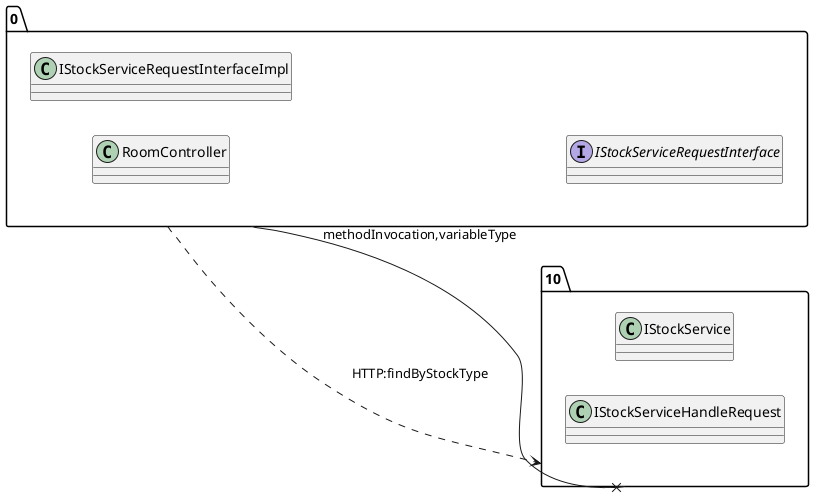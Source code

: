 @startuml 
allow_mixing
left to right direction
package "0"{
class RoomController
class IStockServiceRequestInterfaceImpl
interface IStockServiceRequestInterface

}
package "10"{
class IStockService
class IStockServiceHandleRequest

}
"0" --x "10":methodInvocation,variableType
"0" ..> "10":HTTP:findByStockType
@enduml